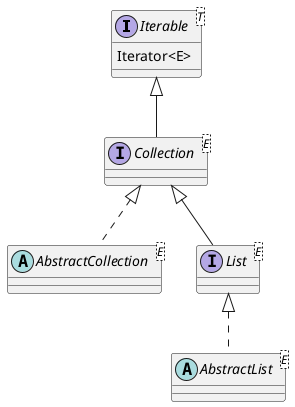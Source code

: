 @startuml
interface Iterable<T>{
 Iterator<E>
 }

interface Collection<E> extends Iterable
abstract class AbstractCollection<E> implements Collection
interface List<E> extends Collection
abstract class AbstractList<E> implements List

@enduml